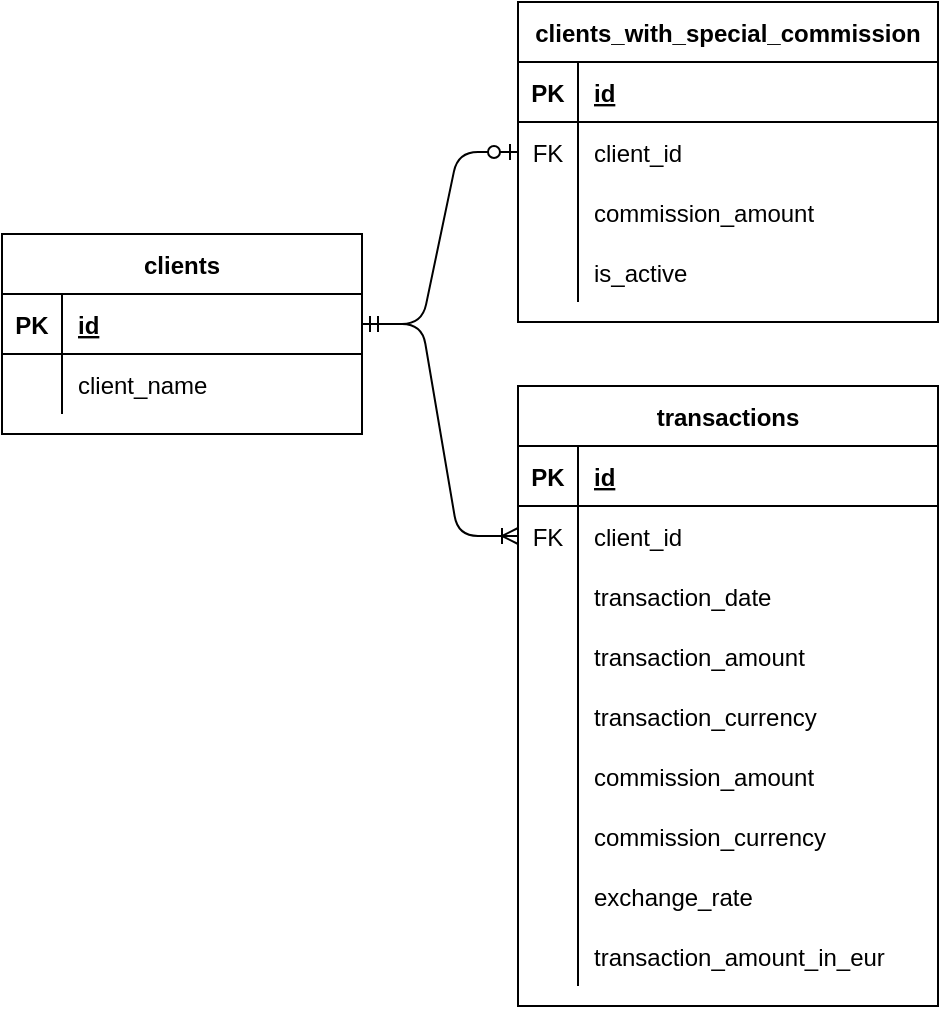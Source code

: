 <mxfile version="15.1.3" type="device"><diagram id="Im490PvcxPNClGRRLgk3" name="Page-1"><mxGraphModel dx="1086" dy="966" grid="0" gridSize="10" guides="1" tooltips="1" connect="1" arrows="1" fold="1" page="1" pageScale="1" pageWidth="1654" pageHeight="1169" math="0" shadow="0"><root><mxCell id="0"/><mxCell id="1" parent="0"/><mxCell id="igrOAh6Z74Zn9bzvaawV-1" value="clients" style="shape=table;startSize=30;container=1;collapsible=1;childLayout=tableLayout;fixedRows=1;rowLines=0;fontStyle=1;align=center;resizeLast=1;" parent="1" vertex="1"><mxGeometry x="182" y="494" width="180" height="100" as="geometry"/></mxCell><mxCell id="igrOAh6Z74Zn9bzvaawV-2" value="" style="shape=partialRectangle;collapsible=0;dropTarget=0;pointerEvents=0;fillColor=none;top=0;left=0;bottom=1;right=0;points=[[0,0.5],[1,0.5]];portConstraint=eastwest;" parent="igrOAh6Z74Zn9bzvaawV-1" vertex="1"><mxGeometry y="30" width="180" height="30" as="geometry"/></mxCell><mxCell id="igrOAh6Z74Zn9bzvaawV-3" value="PK" style="shape=partialRectangle;connectable=0;fillColor=none;top=0;left=0;bottom=0;right=0;fontStyle=1;overflow=hidden;" parent="igrOAh6Z74Zn9bzvaawV-2" vertex="1"><mxGeometry width="30" height="30" as="geometry"/></mxCell><mxCell id="igrOAh6Z74Zn9bzvaawV-4" value="id" style="shape=partialRectangle;connectable=0;fillColor=none;top=0;left=0;bottom=0;right=0;align=left;spacingLeft=6;fontStyle=5;overflow=hidden;" parent="igrOAh6Z74Zn9bzvaawV-2" vertex="1"><mxGeometry x="30" width="150" height="30" as="geometry"/></mxCell><mxCell id="igrOAh6Z74Zn9bzvaawV-5" value="" style="shape=partialRectangle;collapsible=0;dropTarget=0;pointerEvents=0;fillColor=none;top=0;left=0;bottom=0;right=0;points=[[0,0.5],[1,0.5]];portConstraint=eastwest;" parent="igrOAh6Z74Zn9bzvaawV-1" vertex="1"><mxGeometry y="60" width="180" height="30" as="geometry"/></mxCell><mxCell id="igrOAh6Z74Zn9bzvaawV-6" value="" style="shape=partialRectangle;connectable=0;fillColor=none;top=0;left=0;bottom=0;right=0;editable=1;overflow=hidden;" parent="igrOAh6Z74Zn9bzvaawV-5" vertex="1"><mxGeometry width="30" height="30" as="geometry"/></mxCell><mxCell id="igrOAh6Z74Zn9bzvaawV-7" value="client_name" style="shape=partialRectangle;connectable=0;fillColor=none;top=0;left=0;bottom=0;right=0;align=left;spacingLeft=6;overflow=hidden;" parent="igrOAh6Z74Zn9bzvaawV-5" vertex="1"><mxGeometry x="30" width="150" height="30" as="geometry"/></mxCell><mxCell id="igrOAh6Z74Zn9bzvaawV-14" value="clients_with_special_commission" style="shape=table;startSize=30;container=1;collapsible=1;childLayout=tableLayout;fixedRows=1;rowLines=0;fontStyle=1;align=center;resizeLast=1;" parent="1" vertex="1"><mxGeometry x="440" y="378" width="210" height="160" as="geometry"/></mxCell><mxCell id="igrOAh6Z74Zn9bzvaawV-15" value="" style="shape=partialRectangle;collapsible=0;dropTarget=0;pointerEvents=0;fillColor=none;top=0;left=0;bottom=1;right=0;points=[[0,0.5],[1,0.5]];portConstraint=eastwest;" parent="igrOAh6Z74Zn9bzvaawV-14" vertex="1"><mxGeometry y="30" width="210" height="30" as="geometry"/></mxCell><mxCell id="igrOAh6Z74Zn9bzvaawV-16" value="PK" style="shape=partialRectangle;connectable=0;fillColor=none;top=0;left=0;bottom=0;right=0;fontStyle=1;overflow=hidden;" parent="igrOAh6Z74Zn9bzvaawV-15" vertex="1"><mxGeometry width="30" height="30" as="geometry"/></mxCell><mxCell id="igrOAh6Z74Zn9bzvaawV-17" value="id" style="shape=partialRectangle;connectable=0;fillColor=none;top=0;left=0;bottom=0;right=0;align=left;spacingLeft=6;fontStyle=5;overflow=hidden;" parent="igrOAh6Z74Zn9bzvaawV-15" vertex="1"><mxGeometry x="30" width="180" height="30" as="geometry"/></mxCell><mxCell id="igrOAh6Z74Zn9bzvaawV-18" value="" style="shape=partialRectangle;collapsible=0;dropTarget=0;pointerEvents=0;fillColor=none;top=0;left=0;bottom=0;right=0;points=[[0,0.5],[1,0.5]];portConstraint=eastwest;" parent="igrOAh6Z74Zn9bzvaawV-14" vertex="1"><mxGeometry y="60" width="210" height="30" as="geometry"/></mxCell><mxCell id="igrOAh6Z74Zn9bzvaawV-19" value="FK" style="shape=partialRectangle;connectable=0;fillColor=none;top=0;left=0;bottom=0;right=0;editable=1;overflow=hidden;" parent="igrOAh6Z74Zn9bzvaawV-18" vertex="1"><mxGeometry width="30" height="30" as="geometry"/></mxCell><mxCell id="igrOAh6Z74Zn9bzvaawV-20" value="client_id" style="shape=partialRectangle;connectable=0;fillColor=none;top=0;left=0;bottom=0;right=0;align=left;spacingLeft=6;overflow=hidden;" parent="igrOAh6Z74Zn9bzvaawV-18" vertex="1"><mxGeometry x="30" width="180" height="30" as="geometry"/></mxCell><mxCell id="igrOAh6Z74Zn9bzvaawV-21" value="" style="shape=partialRectangle;collapsible=0;dropTarget=0;pointerEvents=0;fillColor=none;top=0;left=0;bottom=0;right=0;points=[[0,0.5],[1,0.5]];portConstraint=eastwest;" parent="igrOAh6Z74Zn9bzvaawV-14" vertex="1"><mxGeometry y="90" width="210" height="30" as="geometry"/></mxCell><mxCell id="igrOAh6Z74Zn9bzvaawV-22" value="" style="shape=partialRectangle;connectable=0;fillColor=none;top=0;left=0;bottom=0;right=0;editable=1;overflow=hidden;" parent="igrOAh6Z74Zn9bzvaawV-21" vertex="1"><mxGeometry width="30" height="30" as="geometry"/></mxCell><mxCell id="igrOAh6Z74Zn9bzvaawV-23" value="commission_amount" style="shape=partialRectangle;connectable=0;fillColor=none;top=0;left=0;bottom=0;right=0;align=left;spacingLeft=6;overflow=hidden;" parent="igrOAh6Z74Zn9bzvaawV-21" vertex="1"><mxGeometry x="30" width="180" height="30" as="geometry"/></mxCell><mxCell id="igrOAh6Z74Zn9bzvaawV-26" value="" style="shape=partialRectangle;collapsible=0;dropTarget=0;pointerEvents=0;fillColor=none;top=0;left=0;bottom=0;right=0;points=[[0,0.5],[1,0.5]];portConstraint=eastwest;" parent="igrOAh6Z74Zn9bzvaawV-14" vertex="1"><mxGeometry y="120" width="210" height="30" as="geometry"/></mxCell><mxCell id="igrOAh6Z74Zn9bzvaawV-27" value="" style="shape=partialRectangle;connectable=0;fillColor=none;top=0;left=0;bottom=0;right=0;editable=1;overflow=hidden;" parent="igrOAh6Z74Zn9bzvaawV-26" vertex="1"><mxGeometry width="30" height="30" as="geometry"/></mxCell><mxCell id="igrOAh6Z74Zn9bzvaawV-28" value="is_active" style="shape=partialRectangle;connectable=0;fillColor=none;top=0;left=0;bottom=0;right=0;align=left;spacingLeft=6;overflow=hidden;" parent="igrOAh6Z74Zn9bzvaawV-26" vertex="1"><mxGeometry x="30" width="180" height="30" as="geometry"/></mxCell><mxCell id="igrOAh6Z74Zn9bzvaawV-25" value="" style="edgeStyle=entityRelationEdgeStyle;fontSize=12;html=1;endArrow=ERzeroToOne;startArrow=ERmandOne;" parent="1" source="igrOAh6Z74Zn9bzvaawV-2" target="igrOAh6Z74Zn9bzvaawV-18" edge="1"><mxGeometry width="100" height="100" relative="1" as="geometry"><mxPoint x="470" y="690" as="sourcePoint"/><mxPoint x="570" y="590" as="targetPoint"/></mxGeometry></mxCell><mxCell id="igrOAh6Z74Zn9bzvaawV-35" value="transactions" style="shape=table;startSize=30;container=1;collapsible=1;childLayout=tableLayout;fixedRows=1;rowLines=0;fontStyle=1;align=center;resizeLast=1;" parent="1" vertex="1"><mxGeometry x="440" y="570" width="210" height="310" as="geometry"/></mxCell><mxCell id="igrOAh6Z74Zn9bzvaawV-36" value="" style="shape=partialRectangle;collapsible=0;dropTarget=0;pointerEvents=0;fillColor=none;top=0;left=0;bottom=1;right=0;points=[[0,0.5],[1,0.5]];portConstraint=eastwest;" parent="igrOAh6Z74Zn9bzvaawV-35" vertex="1"><mxGeometry y="30" width="210" height="30" as="geometry"/></mxCell><mxCell id="igrOAh6Z74Zn9bzvaawV-37" value="PK" style="shape=partialRectangle;connectable=0;fillColor=none;top=0;left=0;bottom=0;right=0;fontStyle=1;overflow=hidden;" parent="igrOAh6Z74Zn9bzvaawV-36" vertex="1"><mxGeometry width="30" height="30" as="geometry"/></mxCell><mxCell id="igrOAh6Z74Zn9bzvaawV-38" value="id" style="shape=partialRectangle;connectable=0;fillColor=none;top=0;left=0;bottom=0;right=0;align=left;spacingLeft=6;fontStyle=5;overflow=hidden;" parent="igrOAh6Z74Zn9bzvaawV-36" vertex="1"><mxGeometry x="30" width="180" height="30" as="geometry"/></mxCell><mxCell id="igrOAh6Z74Zn9bzvaawV-39" value="" style="shape=partialRectangle;collapsible=0;dropTarget=0;pointerEvents=0;fillColor=none;top=0;left=0;bottom=0;right=0;points=[[0,0.5],[1,0.5]];portConstraint=eastwest;" parent="igrOAh6Z74Zn9bzvaawV-35" vertex="1"><mxGeometry y="60" width="210" height="30" as="geometry"/></mxCell><mxCell id="igrOAh6Z74Zn9bzvaawV-40" value="FK" style="shape=partialRectangle;connectable=0;fillColor=none;top=0;left=0;bottom=0;right=0;editable=1;overflow=hidden;" parent="igrOAh6Z74Zn9bzvaawV-39" vertex="1"><mxGeometry width="30" height="30" as="geometry"/></mxCell><mxCell id="igrOAh6Z74Zn9bzvaawV-41" value="client_id" style="shape=partialRectangle;connectable=0;fillColor=none;top=0;left=0;bottom=0;right=0;align=left;spacingLeft=6;overflow=hidden;" parent="igrOAh6Z74Zn9bzvaawV-39" vertex="1"><mxGeometry x="30" width="180" height="30" as="geometry"/></mxCell><mxCell id="igrOAh6Z74Zn9bzvaawV-42" value="" style="shape=partialRectangle;collapsible=0;dropTarget=0;pointerEvents=0;fillColor=none;top=0;left=0;bottom=0;right=0;points=[[0,0.5],[1,0.5]];portConstraint=eastwest;" parent="igrOAh6Z74Zn9bzvaawV-35" vertex="1"><mxGeometry y="90" width="210" height="30" as="geometry"/></mxCell><mxCell id="igrOAh6Z74Zn9bzvaawV-43" value="" style="shape=partialRectangle;connectable=0;fillColor=none;top=0;left=0;bottom=0;right=0;editable=1;overflow=hidden;" parent="igrOAh6Z74Zn9bzvaawV-42" vertex="1"><mxGeometry width="30" height="30" as="geometry"/></mxCell><mxCell id="igrOAh6Z74Zn9bzvaawV-44" value="transaction_date" style="shape=partialRectangle;connectable=0;fillColor=none;top=0;left=0;bottom=0;right=0;align=left;spacingLeft=6;overflow=hidden;" parent="igrOAh6Z74Zn9bzvaawV-42" vertex="1"><mxGeometry x="30" width="180" height="30" as="geometry"/></mxCell><mxCell id="igrOAh6Z74Zn9bzvaawV-45" value="" style="shape=partialRectangle;collapsible=0;dropTarget=0;pointerEvents=0;fillColor=none;top=0;left=0;bottom=0;right=0;points=[[0,0.5],[1,0.5]];portConstraint=eastwest;" parent="igrOAh6Z74Zn9bzvaawV-35" vertex="1"><mxGeometry y="120" width="210" height="30" as="geometry"/></mxCell><mxCell id="igrOAh6Z74Zn9bzvaawV-46" value="" style="shape=partialRectangle;connectable=0;fillColor=none;top=0;left=0;bottom=0;right=0;editable=1;overflow=hidden;" parent="igrOAh6Z74Zn9bzvaawV-45" vertex="1"><mxGeometry width="30" height="30" as="geometry"/></mxCell><mxCell id="igrOAh6Z74Zn9bzvaawV-47" value="transaction_amount" style="shape=partialRectangle;connectable=0;fillColor=none;top=0;left=0;bottom=0;right=0;align=left;spacingLeft=6;overflow=hidden;" parent="igrOAh6Z74Zn9bzvaawV-45" vertex="1"><mxGeometry x="30" width="180" height="30" as="geometry"/></mxCell><mxCell id="igrOAh6Z74Zn9bzvaawV-48" value="" style="shape=partialRectangle;collapsible=0;dropTarget=0;pointerEvents=0;fillColor=none;top=0;left=0;bottom=0;right=0;points=[[0,0.5],[1,0.5]];portConstraint=eastwest;" parent="igrOAh6Z74Zn9bzvaawV-35" vertex="1"><mxGeometry y="150" width="210" height="30" as="geometry"/></mxCell><mxCell id="igrOAh6Z74Zn9bzvaawV-49" value="" style="shape=partialRectangle;connectable=0;fillColor=none;top=0;left=0;bottom=0;right=0;editable=1;overflow=hidden;" parent="igrOAh6Z74Zn9bzvaawV-48" vertex="1"><mxGeometry width="30" height="30" as="geometry"/></mxCell><mxCell id="igrOAh6Z74Zn9bzvaawV-50" value="transaction_currency" style="shape=partialRectangle;connectable=0;fillColor=none;top=0;left=0;bottom=0;right=0;align=left;spacingLeft=6;overflow=hidden;" parent="igrOAh6Z74Zn9bzvaawV-48" vertex="1"><mxGeometry x="30" width="180" height="30" as="geometry"/></mxCell><mxCell id="igrOAh6Z74Zn9bzvaawV-51" value="" style="shape=partialRectangle;collapsible=0;dropTarget=0;pointerEvents=0;fillColor=none;top=0;left=0;bottom=0;right=0;points=[[0,0.5],[1,0.5]];portConstraint=eastwest;" parent="igrOAh6Z74Zn9bzvaawV-35" vertex="1"><mxGeometry y="180" width="210" height="30" as="geometry"/></mxCell><mxCell id="igrOAh6Z74Zn9bzvaawV-52" value="" style="shape=partialRectangle;connectable=0;fillColor=none;top=0;left=0;bottom=0;right=0;editable=1;overflow=hidden;" parent="igrOAh6Z74Zn9bzvaawV-51" vertex="1"><mxGeometry width="30" height="30" as="geometry"/></mxCell><mxCell id="igrOAh6Z74Zn9bzvaawV-53" value="commission_amount" style="shape=partialRectangle;connectable=0;fillColor=none;top=0;left=0;bottom=0;right=0;align=left;spacingLeft=6;overflow=hidden;" parent="igrOAh6Z74Zn9bzvaawV-51" vertex="1"><mxGeometry x="30" width="180" height="30" as="geometry"/></mxCell><mxCell id="igrOAh6Z74Zn9bzvaawV-54" value="" style="shape=partialRectangle;collapsible=0;dropTarget=0;pointerEvents=0;fillColor=none;top=0;left=0;bottom=0;right=0;points=[[0,0.5],[1,0.5]];portConstraint=eastwest;" parent="igrOAh6Z74Zn9bzvaawV-35" vertex="1"><mxGeometry y="210" width="210" height="30" as="geometry"/></mxCell><mxCell id="igrOAh6Z74Zn9bzvaawV-55" value="" style="shape=partialRectangle;connectable=0;fillColor=none;top=0;left=0;bottom=0;right=0;editable=1;overflow=hidden;" parent="igrOAh6Z74Zn9bzvaawV-54" vertex="1"><mxGeometry width="30" height="30" as="geometry"/></mxCell><mxCell id="igrOAh6Z74Zn9bzvaawV-56" value="commission_currency" style="shape=partialRectangle;connectable=0;fillColor=none;top=0;left=0;bottom=0;right=0;align=left;spacingLeft=6;overflow=hidden;" parent="igrOAh6Z74Zn9bzvaawV-54" vertex="1"><mxGeometry x="30" width="180" height="30" as="geometry"/></mxCell><mxCell id="igrOAh6Z74Zn9bzvaawV-61" value="" style="shape=partialRectangle;collapsible=0;dropTarget=0;pointerEvents=0;fillColor=none;top=0;left=0;bottom=0;right=0;points=[[0,0.5],[1,0.5]];portConstraint=eastwest;" parent="igrOAh6Z74Zn9bzvaawV-35" vertex="1"><mxGeometry y="240" width="210" height="30" as="geometry"/></mxCell><mxCell id="igrOAh6Z74Zn9bzvaawV-62" value="" style="shape=partialRectangle;connectable=0;fillColor=none;top=0;left=0;bottom=0;right=0;editable=1;overflow=hidden;" parent="igrOAh6Z74Zn9bzvaawV-61" vertex="1"><mxGeometry width="30" height="30" as="geometry"/></mxCell><mxCell id="igrOAh6Z74Zn9bzvaawV-63" value="exchange_rate" style="shape=partialRectangle;connectable=0;fillColor=none;top=0;left=0;bottom=0;right=0;align=left;spacingLeft=6;overflow=hidden;" parent="igrOAh6Z74Zn9bzvaawV-61" vertex="1"><mxGeometry x="30" width="180" height="30" as="geometry"/></mxCell><mxCell id="2uU60JIGTF-gYSYs4PVc-1" value="" style="shape=partialRectangle;collapsible=0;dropTarget=0;pointerEvents=0;fillColor=none;top=0;left=0;bottom=0;right=0;points=[[0,0.5],[1,0.5]];portConstraint=eastwest;" parent="igrOAh6Z74Zn9bzvaawV-35" vertex="1"><mxGeometry y="270" width="210" height="30" as="geometry"/></mxCell><mxCell id="2uU60JIGTF-gYSYs4PVc-2" value="" style="shape=partialRectangle;connectable=0;fillColor=none;top=0;left=0;bottom=0;right=0;editable=1;overflow=hidden;" parent="2uU60JIGTF-gYSYs4PVc-1" vertex="1"><mxGeometry width="30" height="30" as="geometry"/></mxCell><mxCell id="2uU60JIGTF-gYSYs4PVc-3" value="transaction_amount_in_eur" style="shape=partialRectangle;connectable=0;fillColor=none;top=0;left=0;bottom=0;right=0;align=left;spacingLeft=6;overflow=hidden;" parent="2uU60JIGTF-gYSYs4PVc-1" vertex="1"><mxGeometry x="30" width="180" height="30" as="geometry"/></mxCell><mxCell id="igrOAh6Z74Zn9bzvaawV-60" value="" style="edgeStyle=entityRelationEdgeStyle;fontSize=12;html=1;endArrow=ERoneToMany;" parent="1" source="igrOAh6Z74Zn9bzvaawV-2" target="igrOAh6Z74Zn9bzvaawV-39" edge="1"><mxGeometry width="100" height="100" relative="1" as="geometry"><mxPoint x="500" y="540" as="sourcePoint"/><mxPoint x="600" y="440" as="targetPoint"/></mxGeometry></mxCell></root></mxGraphModel></diagram></mxfile>